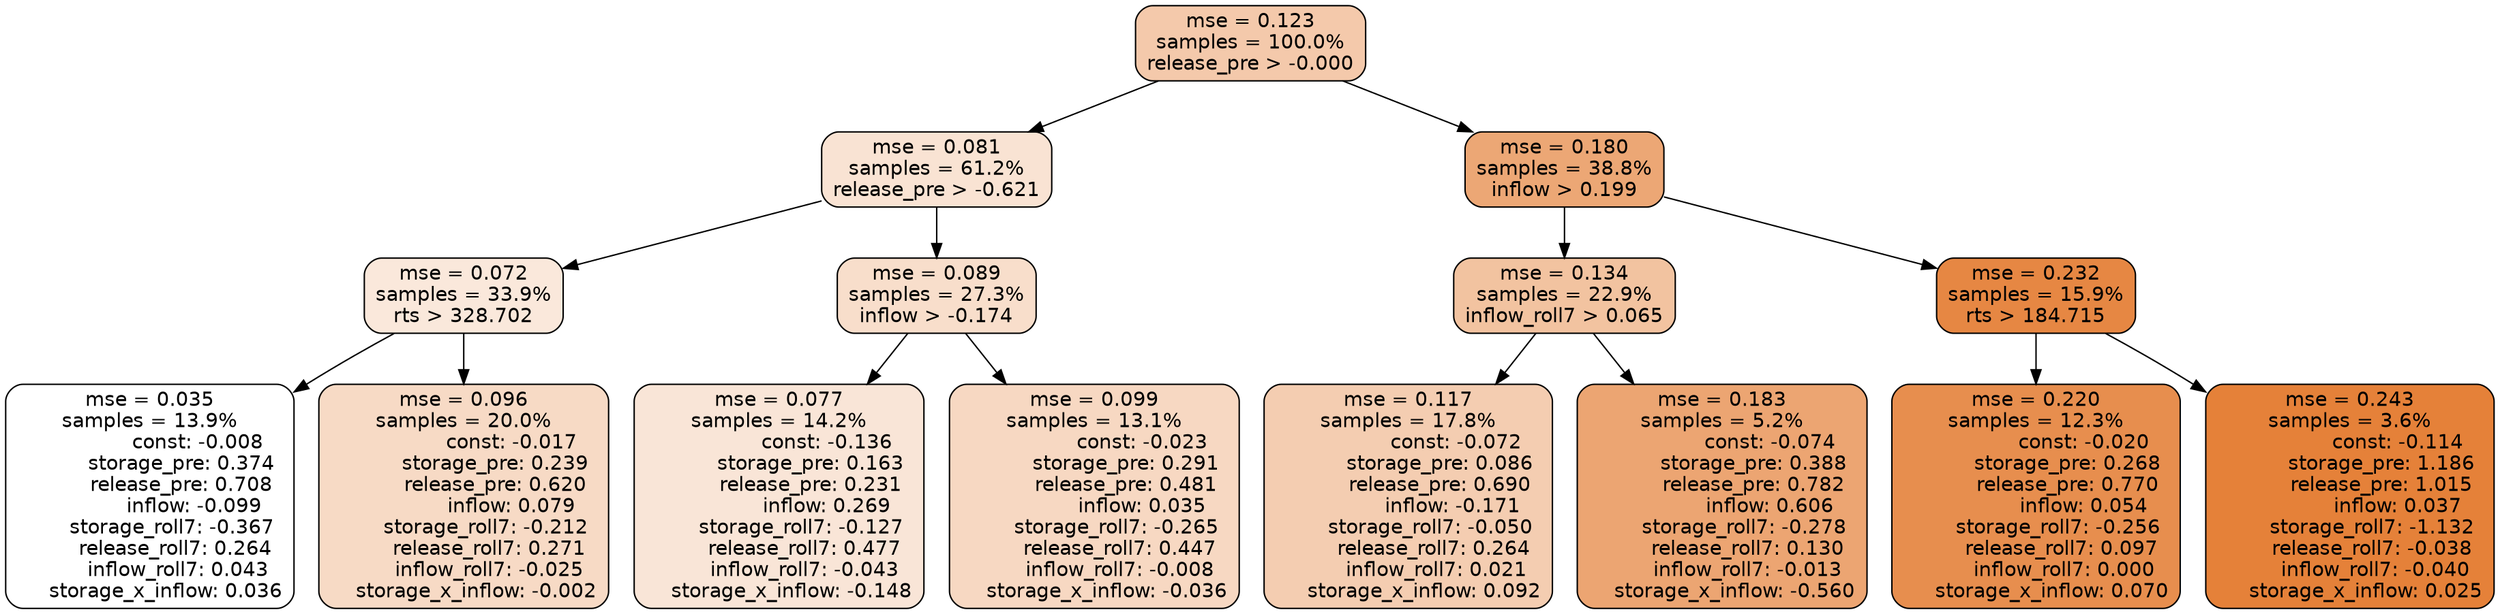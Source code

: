 digraph tree {
node [shape=rectangle, style="filled, rounded", color="black", fontname=helvetica] ;
edge [fontname=helvetica] ;
	"0" [label="mse = 0.123
samples = 100.0%
release_pre > -0.000", fillcolor="#f4c9ab"]
	"1" [label="mse = 0.081
samples = 61.2%
release_pre > -0.621", fillcolor="#f9e3d3"]
	"8" [label="mse = 0.180
samples = 38.8%
inflow > 0.199", fillcolor="#eca775"]
	"5" [label="mse = 0.072
samples = 33.9%
rts > 328.702", fillcolor="#fae8db"]
	"2" [label="mse = 0.089
samples = 27.3%
inflow > -0.174", fillcolor="#f8decb"]
	"9" [label="mse = 0.134
samples = 22.9%
inflow_roll7 > 0.065", fillcolor="#f2c3a0"]
	"12" [label="mse = 0.232
samples = 15.9%
rts > 184.715", fillcolor="#e68743"]
	"7" [label="mse = 0.035
samples = 13.9%
               const: -0.008
          storage_pre: 0.374
          release_pre: 0.708
              inflow: -0.099
       storage_roll7: -0.367
        release_roll7: 0.264
         inflow_roll7: 0.043
     storage_x_inflow: 0.036", fillcolor="#ffffff"]
	"6" [label="mse = 0.096
samples = 20.0%
               const: -0.017
          storage_pre: 0.239
          release_pre: 0.620
               inflow: 0.079
       storage_roll7: -0.212
        release_roll7: 0.271
        inflow_roll7: -0.025
    storage_x_inflow: -0.002", fillcolor="#f7dac5"]
	"3" [label="mse = 0.077
samples = 14.2%
               const: -0.136
          storage_pre: 0.163
          release_pre: 0.231
               inflow: 0.269
       storage_roll7: -0.127
        release_roll7: 0.477
        inflow_roll7: -0.043
    storage_x_inflow: -0.148", fillcolor="#f9e5d7"]
	"4" [label="mse = 0.099
samples = 13.1%
               const: -0.023
          storage_pre: 0.291
          release_pre: 0.481
               inflow: 0.035
       storage_roll7: -0.265
        release_roll7: 0.447
        inflow_roll7: -0.008
    storage_x_inflow: -0.036", fillcolor="#f7d8c2"]
	"10" [label="mse = 0.117
samples = 17.8%
               const: -0.072
          storage_pre: 0.086
          release_pre: 0.690
              inflow: -0.171
       storage_roll7: -0.050
        release_roll7: 0.264
         inflow_roll7: 0.021
     storage_x_inflow: 0.092", fillcolor="#f4cdb1"]
	"11" [label="mse = 0.183
samples = 5.2%
               const: -0.074
          storage_pre: 0.388
          release_pre: 0.782
               inflow: 0.606
       storage_roll7: -0.278
        release_roll7: 0.130
        inflow_roll7: -0.013
    storage_x_inflow: -0.560", fillcolor="#eca572"]
	"13" [label="mse = 0.220
samples = 12.3%
               const: -0.020
          storage_pre: 0.268
          release_pre: 0.770
               inflow: 0.054
       storage_roll7: -0.256
        release_roll7: 0.097
         inflow_roll7: 0.000
     storage_x_inflow: 0.070", fillcolor="#e78e4e"]
	"14" [label="mse = 0.243
samples = 3.6%
               const: -0.114
          storage_pre: 1.186
          release_pre: 1.015
               inflow: 0.037
       storage_roll7: -1.132
       release_roll7: -0.038
        inflow_roll7: -0.040
     storage_x_inflow: 0.025", fillcolor="#e58139"]

	"0" -> "1"
	"0" -> "8"
	"1" -> "2"
	"1" -> "5"
	"8" -> "9"
	"8" -> "12"
	"5" -> "6"
	"5" -> "7"
	"2" -> "3"
	"2" -> "4"
	"9" -> "10"
	"9" -> "11"
	"12" -> "13"
	"12" -> "14"
}